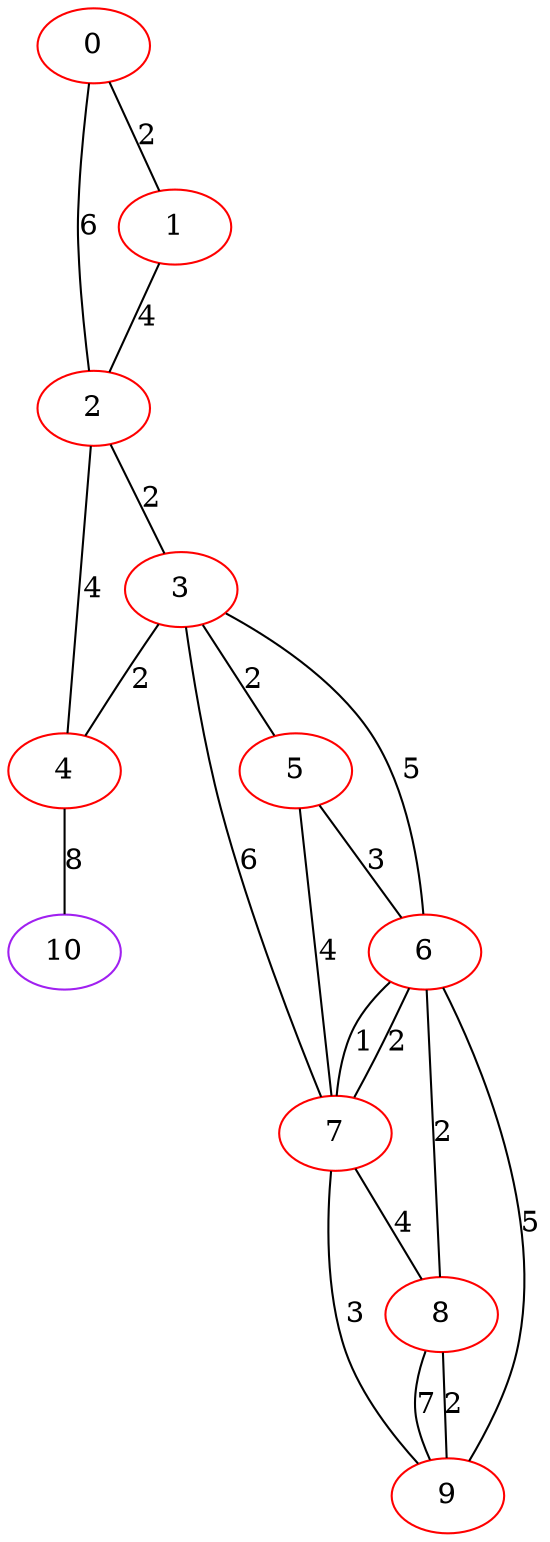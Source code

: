 graph "" {
0 [color=red, weight=1];
1 [color=red, weight=1];
2 [color=red, weight=1];
3 [color=red, weight=1];
4 [color=red, weight=1];
5 [color=red, weight=1];
6 [color=red, weight=1];
7 [color=red, weight=1];
8 [color=red, weight=1];
9 [color=red, weight=1];
10 [color=purple, weight=4];
0 -- 1  [key=0, label=2];
0 -- 2  [key=0, label=6];
1 -- 2  [key=0, label=4];
2 -- 3  [key=0, label=2];
2 -- 4  [key=0, label=4];
3 -- 4  [key=0, label=2];
3 -- 5  [key=0, label=2];
3 -- 6  [key=0, label=5];
3 -- 7  [key=0, label=6];
4 -- 10  [key=0, label=8];
5 -- 6  [key=0, label=3];
5 -- 7  [key=0, label=4];
6 -- 8  [key=0, label=2];
6 -- 9  [key=0, label=5];
6 -- 7  [key=0, label=1];
6 -- 7  [key=1, label=2];
7 -- 8  [key=0, label=4];
7 -- 9  [key=0, label=3];
8 -- 9  [key=0, label=7];
8 -- 9  [key=1, label=2];
}
